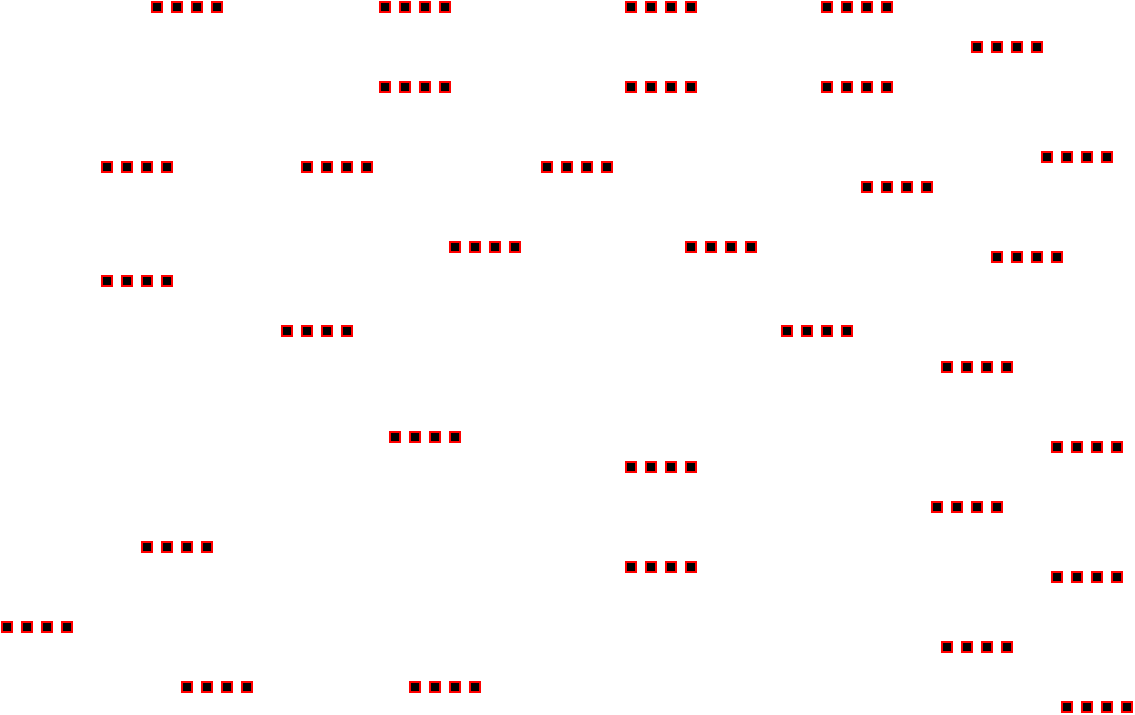 <mxfile version="13.7.9" type="embed"><diagram id="29rGRaMjXw8uRga9VlSF" name="Swarm simulation"><mxGraphModel dx="251" dy="189" grid="1" gridSize="10" guides="1" tooltips="1" connect="1" arrows="1" fold="1" page="1" pageScale="1" pageWidth="583" pageHeight="413" math="0" shadow="0"><root><mxCell id="0"/><mxCell id="1" parent="0"/><object label="" type="drone" id="2"><mxCell style="rounded=0;whiteSpace=wrap;html=1;fillColor=#000000;strokeColor=#FF0000;" parent="1" vertex="1"><mxGeometry x="199" y="40" width="5" height="5" as="geometry"/></mxCell></object><object label="" type="drone" id="6"><mxCell style="rounded=0;whiteSpace=wrap;html=1;fillColor=#000000;strokeColor=#FF0000;" parent="1" vertex="1"><mxGeometry x="209" y="40" width="5" height="5" as="geometry"/></mxCell></object><object label="" type="drone" id="7"><mxCell style="rounded=0;whiteSpace=wrap;html=1;fillColor=#000000;strokeColor=#FF0000;" parent="1" vertex="1"><mxGeometry x="219" y="40" width="5" height="5" as="geometry"/></mxCell></object><object label="" type="drone" id="8"><mxCell style="rounded=0;whiteSpace=wrap;html=1;fillColor=#000000;strokeColor=#FF0000;" parent="1" vertex="1"><mxGeometry x="229" y="40" width="5" height="5" as="geometry"/></mxCell></object><object label="" type="drone" id="13"><mxCell style="rounded=0;whiteSpace=wrap;html=1;fillColor=#000000;strokeColor=#FF0000;" parent="1" vertex="1"><mxGeometry x="199" y="80" width="5" height="5" as="geometry"/></mxCell></object><object label="" type="drone" id="14"><mxCell style="rounded=0;whiteSpace=wrap;html=1;fillColor=#000000;strokeColor=#FF0000;" parent="1" vertex="1"><mxGeometry x="209" y="80" width="5" height="5" as="geometry"/></mxCell></object><object label="" type="drone" id="15"><mxCell style="rounded=0;whiteSpace=wrap;html=1;fillColor=#000000;strokeColor=#FF0000;" parent="1" vertex="1"><mxGeometry x="219" y="80" width="5" height="5" as="geometry"/></mxCell></object><object label="" type="drone" id="16"><mxCell style="rounded=0;whiteSpace=wrap;html=1;fillColor=#000000;strokeColor=#FF0000;" parent="1" vertex="1"><mxGeometry x="229" y="80" width="5" height="5" as="geometry"/></mxCell></object><object label="" type="drone" id="17"><mxCell style="rounded=0;whiteSpace=wrap;html=1;fillColor=#000000;strokeColor=#FF0000;" parent="1" vertex="1"><mxGeometry x="322" y="80" width="5" height="5" as="geometry"/></mxCell></object><object label="" type="drone" id="18"><mxCell style="rounded=0;whiteSpace=wrap;html=1;fillColor=#000000;strokeColor=#FF0000;" parent="1" vertex="1"><mxGeometry x="332" y="80" width="5" height="5" as="geometry"/></mxCell></object><object label="" type="drone" id="19"><mxCell style="rounded=0;whiteSpace=wrap;html=1;fillColor=#000000;strokeColor=#FF0000;" parent="1" vertex="1"><mxGeometry x="342" y="80" width="5" height="5" as="geometry"/></mxCell></object><object label="" type="drone" id="20"><mxCell style="rounded=0;whiteSpace=wrap;html=1;fillColor=#000000;strokeColor=#FF0000;" parent="1" vertex="1"><mxGeometry x="352" y="80" width="5" height="5" as="geometry"/></mxCell></object><object label="" type="drone" id="21"><mxCell style="rounded=0;whiteSpace=wrap;html=1;fillColor=#000000;strokeColor=#FF0000;" parent="1" vertex="1"><mxGeometry x="322" y="40" width="5" height="5" as="geometry"/></mxCell></object><object label="" type="drone" id="22"><mxCell style="rounded=0;whiteSpace=wrap;html=1;fillColor=#000000;strokeColor=#FF0000;" parent="1" vertex="1"><mxGeometry x="332" y="40" width="5" height="5" as="geometry"/></mxCell></object><object label="" type="drone" id="23"><mxCell style="rounded=0;whiteSpace=wrap;html=1;fillColor=#000000;strokeColor=#FF0000;" parent="1" vertex="1"><mxGeometry x="342" y="40" width="5" height="5" as="geometry"/></mxCell></object><object label="" type="drone" id="24"><mxCell style="rounded=0;whiteSpace=wrap;html=1;fillColor=#000000;strokeColor=#FF0000;" parent="1" vertex="1"><mxGeometry x="352" y="40" width="5" height="5" as="geometry"/></mxCell></object><object label="" type="drone" id="41"><mxCell style="rounded=0;whiteSpace=wrap;html=1;fillColor=#000000;strokeColor=#FF0000;" parent="1" vertex="1"><mxGeometry x="85" y="40" width="5" height="5" as="geometry"/></mxCell></object><object label="" type="drone" id="42"><mxCell style="rounded=0;whiteSpace=wrap;html=1;fillColor=#000000;strokeColor=#FF0000;" parent="1" vertex="1"><mxGeometry x="95" y="40" width="5" height="5" as="geometry"/></mxCell></object><object label="" type="drone" id="43"><mxCell style="rounded=0;whiteSpace=wrap;html=1;fillColor=#000000;strokeColor=#FF0000;" parent="1" vertex="1"><mxGeometry x="105" y="40" width="5" height="5" as="geometry"/></mxCell></object><object label="" type="drone" id="44"><mxCell style="rounded=0;whiteSpace=wrap;html=1;fillColor=#000000;strokeColor=#FF0000;" parent="1" vertex="1"><mxGeometry x="115" y="40" width="5" height="5" as="geometry"/></mxCell></object><object label="" type="drone" id="45"><mxCell style="rounded=0;whiteSpace=wrap;html=1;fillColor=#000000;strokeColor=#FF0000;" parent="1" vertex="1"><mxGeometry x="160" y="120" width="5" height="5" as="geometry"/></mxCell></object><object label="" type="drone" id="46"><mxCell style="rounded=0;whiteSpace=wrap;html=1;fillColor=#000000;strokeColor=#FF0000;" parent="1" vertex="1"><mxGeometry x="170" y="120" width="5" height="5" as="geometry"/></mxCell></object><object label="" type="drone" id="47"><mxCell style="rounded=0;whiteSpace=wrap;html=1;fillColor=#000000;strokeColor=#FF0000;" parent="1" vertex="1"><mxGeometry x="180" y="120" width="5" height="5" as="geometry"/></mxCell></object><object label="" type="drone" id="48"><mxCell style="rounded=0;whiteSpace=wrap;html=1;fillColor=#000000;strokeColor=#FF0000;" parent="1" vertex="1"><mxGeometry x="190" y="120" width="5" height="5" as="geometry"/></mxCell></object><object label="" type="drone" id="49"><mxCell style="rounded=0;whiteSpace=wrap;html=1;fillColor=#000000;strokeColor=#FF0000;" parent="1" vertex="1"><mxGeometry x="60" y="177" width="5" height="5" as="geometry"/></mxCell></object><object label="" type="drone" id="50"><mxCell style="rounded=0;whiteSpace=wrap;html=1;fillColor=#000000;strokeColor=#FF0000;" parent="1" vertex="1"><mxGeometry x="70" y="177" width="5" height="5" as="geometry"/></mxCell></object><object label="" type="drone" id="51"><mxCell style="rounded=0;whiteSpace=wrap;html=1;fillColor=#000000;strokeColor=#FF0000;" parent="1" vertex="1"><mxGeometry x="80" y="177" width="5" height="5" as="geometry"/></mxCell></object><object label="" type="drone" id="52"><mxCell style="rounded=0;whiteSpace=wrap;html=1;fillColor=#000000;strokeColor=#FF0000;" parent="1" vertex="1"><mxGeometry x="90" y="177" width="5" height="5" as="geometry"/></mxCell></object><object label="" type="drone" id="53"><mxCell style="rounded=0;whiteSpace=wrap;html=1;fillColor=#000000;strokeColor=#FF0000;" parent="1" vertex="1"><mxGeometry x="150" y="202" width="5" height="5" as="geometry"/></mxCell></object><object label="" type="drone" id="54"><mxCell style="rounded=0;whiteSpace=wrap;html=1;fillColor=#000000;strokeColor=#FF0000;" parent="1" vertex="1"><mxGeometry x="160" y="202" width="5" height="5" as="geometry"/></mxCell></object><object label="" type="drone" id="55"><mxCell style="rounded=0;whiteSpace=wrap;html=1;fillColor=#000000;strokeColor=#FF0000;" parent="1" vertex="1"><mxGeometry x="170" y="202" width="5" height="5" as="geometry"/></mxCell></object><object label="" type="drone" id="56"><mxCell style="rounded=0;whiteSpace=wrap;html=1;fillColor=#000000;strokeColor=#FF0000;" parent="1" vertex="1"><mxGeometry x="180" y="202" width="5" height="5" as="geometry"/></mxCell></object><object label="" type="drone" id="57"><mxCell style="rounded=0;whiteSpace=wrap;html=1;fillColor=#000000;strokeColor=#FF0000;" parent="1" vertex="1"><mxGeometry x="234" y="160" width="5" height="5" as="geometry"/></mxCell></object><object label="" type="drone" id="58"><mxCell style="rounded=0;whiteSpace=wrap;html=1;fillColor=#000000;strokeColor=#FF0000;" parent="1" vertex="1"><mxGeometry x="244" y="160" width="5" height="5" as="geometry"/></mxCell></object><object label="" type="drone" id="59"><mxCell style="rounded=0;whiteSpace=wrap;html=1;fillColor=#000000;strokeColor=#FF0000;" parent="1" vertex="1"><mxGeometry x="254" y="160" width="5" height="5" as="geometry"/></mxCell></object><object label="" type="drone" id="60"><mxCell style="rounded=0;whiteSpace=wrap;html=1;fillColor=#000000;strokeColor=#FF0000;" parent="1" vertex="1"><mxGeometry x="264" y="160" width="5" height="5" as="geometry"/></mxCell></object><object label="" type="drone" id="61"><mxCell style="rounded=0;whiteSpace=wrap;html=1;fillColor=#000000;strokeColor=#FF0000;" parent="1" vertex="1"><mxGeometry x="322" y="320" width="5" height="5" as="geometry"/></mxCell></object><object label="" type="drone" id="62"><mxCell style="rounded=0;whiteSpace=wrap;html=1;fillColor=#000000;strokeColor=#FF0000;" parent="1" vertex="1"><mxGeometry x="332" y="320" width="5" height="5" as="geometry"/></mxCell></object><object label="" type="drone" id="63"><mxCell style="rounded=0;whiteSpace=wrap;html=1;fillColor=#000000;strokeColor=#FF0000;" parent="1" vertex="1"><mxGeometry x="342" y="320" width="5" height="5" as="geometry"/></mxCell></object><object label="" type="drone" id="64"><mxCell style="rounded=0;whiteSpace=wrap;html=1;fillColor=#000000;strokeColor=#FF0000;" parent="1" vertex="1"><mxGeometry x="352" y="320" width="5" height="5" as="geometry"/></mxCell></object><object label="" type="drone" id="65"><mxCell style="rounded=0;whiteSpace=wrap;html=1;fillColor=#000000;strokeColor=#FF0000;" parent="1" vertex="1"><mxGeometry x="80" y="310" width="5" height="5" as="geometry"/></mxCell></object><object label="" type="drone" id="66"><mxCell style="rounded=0;whiteSpace=wrap;html=1;fillColor=#000000;strokeColor=#FF0000;" parent="1" vertex="1"><mxGeometry x="90" y="310" width="5" height="5" as="geometry"/></mxCell></object><object label="" type="drone" id="67"><mxCell style="rounded=0;whiteSpace=wrap;html=1;fillColor=#000000;strokeColor=#FF0000;" parent="1" vertex="1"><mxGeometry x="100" y="310" width="5" height="5" as="geometry"/></mxCell></object><object label="" type="drone" id="68"><mxCell style="rounded=0;whiteSpace=wrap;html=1;fillColor=#000000;strokeColor=#FF0000;" parent="1" vertex="1"><mxGeometry x="110" y="310" width="5" height="5" as="geometry"/></mxCell></object><object label="" type="drone" id="69"><mxCell style="rounded=0;whiteSpace=wrap;html=1;fillColor=#000000;strokeColor=#FF0000;" parent="1" vertex="1"><mxGeometry x="214" y="380" width="5" height="5" as="geometry"/></mxCell></object><object label="" type="drone" id="70"><mxCell style="rounded=0;whiteSpace=wrap;html=1;fillColor=#000000;strokeColor=#FF0000;" parent="1" vertex="1"><mxGeometry x="224" y="380" width="5" height="5" as="geometry"/></mxCell></object><object label="" type="drone" id="71"><mxCell style="rounded=0;whiteSpace=wrap;html=1;fillColor=#000000;strokeColor=#FF0000;" parent="1" vertex="1"><mxGeometry x="234" y="380" width="5" height="5" as="geometry"/></mxCell></object><object label="" type="drone" id="72"><mxCell style="rounded=0;whiteSpace=wrap;html=1;fillColor=#000000;strokeColor=#FF0000;" parent="1" vertex="1"><mxGeometry x="244" y="380" width="5" height="5" as="geometry"/></mxCell></object><object label="" type="drone" id="73"><mxCell style="rounded=0;whiteSpace=wrap;html=1;fillColor=#000000;strokeColor=#FF0000;" parent="1" vertex="1"><mxGeometry x="352" y="160" width="5" height="5" as="geometry"/></mxCell></object><object label="" type="drone" id="74"><mxCell style="rounded=0;whiteSpace=wrap;html=1;fillColor=#000000;strokeColor=#FF0000;" parent="1" vertex="1"><mxGeometry x="362" y="160" width="5" height="5" as="geometry"/></mxCell></object><object label="" type="drone" id="75"><mxCell style="rounded=0;whiteSpace=wrap;html=1;fillColor=#000000;strokeColor=#FF0000;" parent="1" vertex="1"><mxGeometry x="372" y="160" width="5" height="5" as="geometry"/></mxCell></object><object label="" type="drone" id="76"><mxCell style="rounded=0;whiteSpace=wrap;html=1;fillColor=#000000;strokeColor=#FF0000;" parent="1" vertex="1"><mxGeometry x="382" y="160" width="5" height="5" as="geometry"/></mxCell></object><object label="" type="drone" id="77"><mxCell style="rounded=0;whiteSpace=wrap;html=1;fillColor=#000000;strokeColor=#FF0000;" parent="1" vertex="1"><mxGeometry x="204" y="255" width="5" height="5" as="geometry"/></mxCell></object><object label="" type="drone" id="78"><mxCell style="rounded=0;whiteSpace=wrap;html=1;fillColor=#000000;strokeColor=#FF0000;" parent="1" vertex="1"><mxGeometry x="214" y="255" width="5" height="5" as="geometry"/></mxCell></object><object label="" type="drone" id="79"><mxCell style="rounded=0;whiteSpace=wrap;html=1;fillColor=#000000;strokeColor=#FF0000;" parent="1" vertex="1"><mxGeometry x="224" y="255" width="5" height="5" as="geometry"/></mxCell></object><object label="" type="drone" id="80"><mxCell style="rounded=0;whiteSpace=wrap;html=1;fillColor=#000000;strokeColor=#FF0000;" parent="1" vertex="1"><mxGeometry x="234" y="255" width="5" height="5" as="geometry"/></mxCell></object><object label="" type="drone" id="81"><mxCell style="rounded=0;whiteSpace=wrap;html=1;fillColor=#000000;strokeColor=#FF0000;" parent="1" vertex="1"><mxGeometry x="10" y="350" width="5" height="5" as="geometry"/></mxCell></object><object label="" type="drone" id="82"><mxCell style="rounded=0;whiteSpace=wrap;html=1;fillColor=#000000;strokeColor=#FF0000;" parent="1" vertex="1"><mxGeometry x="20" y="350" width="5" height="5" as="geometry"/></mxCell></object><object label="" type="drone" id="83"><mxCell style="rounded=0;whiteSpace=wrap;html=1;fillColor=#000000;strokeColor=#FF0000;" parent="1" vertex="1"><mxGeometry x="30" y="350" width="5" height="5" as="geometry"/></mxCell></object><object label="" type="drone" id="84"><mxCell style="rounded=0;whiteSpace=wrap;html=1;fillColor=#000000;strokeColor=#FF0000;" parent="1" vertex="1"><mxGeometry x="40" y="350" width="5" height="5" as="geometry"/></mxCell></object><object label="" type="drone" id="85"><mxCell style="rounded=0;whiteSpace=wrap;html=1;fillColor=#000000;strokeColor=#FF0000;" parent="1" vertex="1"><mxGeometry x="100" y="380" width="5" height="5" as="geometry"/></mxCell></object><object label="" type="drone" id="86"><mxCell style="rounded=0;whiteSpace=wrap;html=1;fillColor=#000000;strokeColor=#FF0000;" parent="1" vertex="1"><mxGeometry x="110" y="380" width="5" height="5" as="geometry"/></mxCell></object><object label="" type="drone" id="87"><mxCell style="rounded=0;whiteSpace=wrap;html=1;fillColor=#000000;strokeColor=#FF0000;" parent="1" vertex="1"><mxGeometry x="120" y="380" width="5" height="5" as="geometry"/></mxCell></object><object label="" type="drone" id="88"><mxCell style="rounded=0;whiteSpace=wrap;html=1;fillColor=#000000;strokeColor=#FF0000;" parent="1" vertex="1"><mxGeometry x="130" y="380" width="5" height="5" as="geometry"/></mxCell></object><object label="" type="drone" id="89"><mxCell style="rounded=0;whiteSpace=wrap;html=1;fillColor=#000000;strokeColor=#FF0000;" parent="1" vertex="1"><mxGeometry x="475" y="290" width="5" height="5" as="geometry"/></mxCell></object><object label="" type="drone" id="90"><mxCell style="rounded=0;whiteSpace=wrap;html=1;fillColor=#000000;strokeColor=#FF0000;" parent="1" vertex="1"><mxGeometry x="485" y="290" width="5" height="5" as="geometry"/></mxCell></object><object label="" type="drone" id="91"><mxCell style="rounded=0;whiteSpace=wrap;html=1;fillColor=#000000;strokeColor=#FF0000;" parent="1" vertex="1"><mxGeometry x="495" y="290" width="5" height="5" as="geometry"/></mxCell></object><object label="" type="drone" id="92"><mxCell style="rounded=0;whiteSpace=wrap;html=1;fillColor=#000000;strokeColor=#FF0000;" parent="1" vertex="1"><mxGeometry x="505" y="290" width="5" height="5" as="geometry"/></mxCell></object><object label="" type="drone" id="93"><mxCell style="rounded=0;whiteSpace=wrap;html=1;fillColor=#000000;strokeColor=#FF0000;" parent="1" vertex="1"><mxGeometry x="535" y="325" width="5" height="5" as="geometry"/></mxCell></object><object label="" type="drone" id="94"><mxCell style="rounded=0;whiteSpace=wrap;html=1;fillColor=#000000;strokeColor=#FF0000;" parent="1" vertex="1"><mxGeometry x="545" y="325" width="5" height="5" as="geometry"/></mxCell></object><object label="" type="drone" id="95"><mxCell style="rounded=0;whiteSpace=wrap;html=1;fillColor=#000000;strokeColor=#FF0000;" parent="1" vertex="1"><mxGeometry x="555" y="325" width="5" height="5" as="geometry"/></mxCell></object><object label="" type="drone" id="96"><mxCell style="rounded=0;whiteSpace=wrap;html=1;fillColor=#000000;strokeColor=#FF0000;" parent="1" vertex="1"><mxGeometry x="565" y="325" width="5" height="5" as="geometry"/></mxCell></object><object label="" type="drone" id="97"><mxCell style="rounded=0;whiteSpace=wrap;html=1;fillColor=#000000;strokeColor=#FF0000;" parent="1" vertex="1"><mxGeometry x="480" y="360" width="5" height="5" as="geometry"/></mxCell></object><object label="" type="drone" id="98"><mxCell style="rounded=0;whiteSpace=wrap;html=1;fillColor=#000000;strokeColor=#FF0000;" parent="1" vertex="1"><mxGeometry x="490" y="360" width="5" height="5" as="geometry"/></mxCell></object><object label="" type="drone" id="99"><mxCell style="rounded=0;whiteSpace=wrap;html=1;fillColor=#000000;strokeColor=#FF0000;" parent="1" vertex="1"><mxGeometry x="500" y="360" width="5" height="5" as="geometry"/></mxCell></object><object label="" type="drone" id="100"><mxCell style="rounded=0;whiteSpace=wrap;html=1;fillColor=#000000;strokeColor=#FF0000;" parent="1" vertex="1"><mxGeometry x="510" y="360" width="5" height="5" as="geometry"/></mxCell></object><object label="" type="drone" id="101"><mxCell style="rounded=0;whiteSpace=wrap;html=1;fillColor=#000000;strokeColor=#FF0000;" parent="1" vertex="1"><mxGeometry x="540" y="390" width="5" height="5" as="geometry"/></mxCell></object><object label="" type="drone" id="102"><mxCell style="rounded=0;whiteSpace=wrap;html=1;fillColor=#000000;strokeColor=#FF0000;" parent="1" vertex="1"><mxGeometry x="550" y="390" width="5" height="5" as="geometry"/></mxCell></object><object label="" type="drone" id="103"><mxCell style="rounded=0;whiteSpace=wrap;html=1;fillColor=#000000;strokeColor=#FF0000;" parent="1" vertex="1"><mxGeometry x="560" y="390" width="5" height="5" as="geometry"/></mxCell></object><object label="" type="drone" id="104"><mxCell style="rounded=0;whiteSpace=wrap;html=1;fillColor=#000000;strokeColor=#FF0000;" parent="1" vertex="1"><mxGeometry x="570" y="390" width="5" height="5" as="geometry"/></mxCell></object><object label="" type="drone" id="105"><mxCell style="rounded=0;whiteSpace=wrap;html=1;fillColor=#000000;strokeColor=#FF0000;" parent="1" vertex="1"><mxGeometry x="420" y="40" width="5" height="5" as="geometry"/></mxCell></object><object label="" type="drone" id="106"><mxCell style="rounded=0;whiteSpace=wrap;html=1;fillColor=#000000;strokeColor=#FF0000;" parent="1" vertex="1"><mxGeometry x="430" y="40" width="5" height="5" as="geometry"/></mxCell></object><object label="" type="drone" id="107"><mxCell style="rounded=0;whiteSpace=wrap;html=1;fillColor=#000000;strokeColor=#FF0000;" parent="1" vertex="1"><mxGeometry x="440" y="40" width="5" height="5" as="geometry"/></mxCell></object><object label="" type="drone" id="108"><mxCell style="rounded=0;whiteSpace=wrap;html=1;fillColor=#000000;strokeColor=#FF0000;" parent="1" vertex="1"><mxGeometry x="450" y="40" width="5" height="5" as="geometry"/></mxCell></object><object label="" type="drone" id="109"><mxCell style="rounded=0;whiteSpace=wrap;html=1;fillColor=#000000;strokeColor=#FF0000;" parent="1" vertex="1"><mxGeometry x="420" y="80" width="5" height="5" as="geometry"/></mxCell></object><object label="" type="drone" id="110"><mxCell style="rounded=0;whiteSpace=wrap;html=1;fillColor=#000000;strokeColor=#FF0000;" parent="1" vertex="1"><mxGeometry x="430" y="80" width="5" height="5" as="geometry"/></mxCell></object><object label="" type="drone" id="111"><mxCell style="rounded=0;whiteSpace=wrap;html=1;fillColor=#000000;strokeColor=#FF0000;" parent="1" vertex="1"><mxGeometry x="440" y="80" width="5" height="5" as="geometry"/></mxCell></object><object label="" type="drone" id="112"><mxCell style="rounded=0;whiteSpace=wrap;html=1;fillColor=#000000;strokeColor=#FF0000;" parent="1" vertex="1"><mxGeometry x="450" y="80" width="5" height="5" as="geometry"/></mxCell></object><object label="" type="drone" id="113"><mxCell style="rounded=0;whiteSpace=wrap;html=1;fillColor=#000000;strokeColor=#FF0000;" parent="1" vertex="1"><mxGeometry x="495" y="60" width="5" height="5" as="geometry"/></mxCell></object><object label="" type="drone" id="114"><mxCell style="rounded=0;whiteSpace=wrap;html=1;fillColor=#000000;strokeColor=#FF0000;" parent="1" vertex="1"><mxGeometry x="505" y="60" width="5" height="5" as="geometry"/></mxCell></object><object label="" type="drone" id="115"><mxCell style="rounded=0;whiteSpace=wrap;html=1;fillColor=#000000;strokeColor=#FF0000;" parent="1" vertex="1"><mxGeometry x="515" y="60" width="5" height="5" as="geometry"/></mxCell></object><object label="" type="drone" id="116"><mxCell style="rounded=0;whiteSpace=wrap;html=1;fillColor=#000000;strokeColor=#FF0000;" parent="1" vertex="1"><mxGeometry x="525" y="60" width="5" height="5" as="geometry"/></mxCell></object><object label="" type="drone" id="117"><mxCell style="rounded=0;whiteSpace=wrap;html=1;fillColor=#000000;strokeColor=#FF0000;" parent="1" vertex="1"><mxGeometry x="530" y="115" width="5" height="5" as="geometry"/></mxCell></object><object label="" type="drone" id="118"><mxCell style="rounded=0;whiteSpace=wrap;html=1;fillColor=#000000;strokeColor=#FF0000;" parent="1" vertex="1"><mxGeometry x="540" y="115" width="5" height="5" as="geometry"/></mxCell></object><object label="" type="drone" id="119"><mxCell style="rounded=0;whiteSpace=wrap;html=1;fillColor=#000000;strokeColor=#FF0000;" parent="1" vertex="1"><mxGeometry x="550" y="115" width="5" height="5" as="geometry"/></mxCell></object><object label="" type="drone" id="120"><mxCell style="rounded=0;whiteSpace=wrap;html=1;fillColor=#000000;strokeColor=#FF0000;" parent="1" vertex="1"><mxGeometry x="560" y="115" width="5" height="5" as="geometry"/></mxCell></object><object label="" type="drone" id="121"><mxCell style="rounded=0;whiteSpace=wrap;html=1;fillColor=#000000;strokeColor=#FF0000;" parent="1" vertex="1"><mxGeometry x="60" y="120" width="5" height="5" as="geometry"/></mxCell></object><object label="" type="drone" id="122"><mxCell style="rounded=0;whiteSpace=wrap;html=1;fillColor=#000000;strokeColor=#FF0000;" parent="1" vertex="1"><mxGeometry x="70" y="120" width="5" height="5" as="geometry"/></mxCell></object><object label="" type="drone" id="123"><mxCell style="rounded=0;whiteSpace=wrap;html=1;fillColor=#000000;strokeColor=#FF0000;" parent="1" vertex="1"><mxGeometry x="80" y="120" width="5" height="5" as="geometry"/></mxCell></object><object label="" type="drone" id="124"><mxCell style="rounded=0;whiteSpace=wrap;html=1;fillColor=#000000;strokeColor=#FF0000;" parent="1" vertex="1"><mxGeometry x="90" y="120" width="5" height="5" as="geometry"/></mxCell></object><object label="" type="drone" id="125"><mxCell style="rounded=0;whiteSpace=wrap;html=1;fillColor=#000000;strokeColor=#FF0000;" parent="1" vertex="1"><mxGeometry x="400" y="202" width="5" height="5" as="geometry"/></mxCell></object><object label="" type="drone" id="126"><mxCell style="rounded=0;whiteSpace=wrap;html=1;fillColor=#000000;strokeColor=#FF0000;" parent="1" vertex="1"><mxGeometry x="410" y="202" width="5" height="5" as="geometry"/></mxCell></object><object label="" type="drone" id="127"><mxCell style="rounded=0;whiteSpace=wrap;html=1;fillColor=#000000;strokeColor=#FF0000;" parent="1" vertex="1"><mxGeometry x="420" y="202" width="5" height="5" as="geometry"/></mxCell></object><object label="" type="drone" id="128"><mxCell style="rounded=0;whiteSpace=wrap;html=1;fillColor=#000000;strokeColor=#FF0000;" parent="1" vertex="1"><mxGeometry x="430" y="202" width="5" height="5" as="geometry"/></mxCell></object><object label="" type="drone" id="129"><mxCell style="rounded=0;whiteSpace=wrap;html=1;fillColor=#000000;strokeColor=#FF0000;" parent="1" vertex="1"><mxGeometry x="280" y="120" width="5" height="5" as="geometry"/></mxCell></object><object label="" type="drone" id="130"><mxCell style="rounded=0;whiteSpace=wrap;html=1;fillColor=#000000;strokeColor=#FF0000;" parent="1" vertex="1"><mxGeometry x="290" y="120" width="5" height="5" as="geometry"/></mxCell></object><object label="" type="drone" id="131"><mxCell style="rounded=0;whiteSpace=wrap;html=1;fillColor=#000000;strokeColor=#FF0000;" parent="1" vertex="1"><mxGeometry x="300" y="120" width="5" height="5" as="geometry"/></mxCell></object><object label="" type="drone" id="132"><mxCell style="rounded=0;whiteSpace=wrap;html=1;fillColor=#000000;strokeColor=#FF0000;" parent="1" vertex="1"><mxGeometry x="310" y="120" width="5" height="5" as="geometry"/></mxCell></object><object label="" type="drone" id="133"><mxCell style="rounded=0;whiteSpace=wrap;html=1;fillColor=#000000;strokeColor=#FF0000;" parent="1" vertex="1"><mxGeometry x="322" y="270" width="5" height="5" as="geometry"/></mxCell></object><object label="" type="drone" id="134"><mxCell style="rounded=0;whiteSpace=wrap;html=1;fillColor=#000000;strokeColor=#FF0000;" parent="1" vertex="1"><mxGeometry x="332" y="270" width="5" height="5" as="geometry"/></mxCell></object><object label="" type="drone" id="135"><mxCell style="rounded=0;whiteSpace=wrap;html=1;fillColor=#000000;strokeColor=#FF0000;" parent="1" vertex="1"><mxGeometry x="342" y="270" width="5" height="5" as="geometry"/></mxCell></object><object label="" type="drone" id="136"><mxCell style="rounded=0;whiteSpace=wrap;html=1;fillColor=#000000;strokeColor=#FF0000;" parent="1" vertex="1"><mxGeometry x="352" y="270" width="5" height="5" as="geometry"/></mxCell></object><object label="" type="drone" id="137"><mxCell style="rounded=0;whiteSpace=wrap;html=1;fillColor=#000000;strokeColor=#FF0000;" parent="1" vertex="1"><mxGeometry x="440" y="130" width="5" height="5" as="geometry"/></mxCell></object><object label="" type="drone" id="138"><mxCell style="rounded=0;whiteSpace=wrap;html=1;fillColor=#000000;strokeColor=#FF0000;" parent="1" vertex="1"><mxGeometry x="450" y="130" width="5" height="5" as="geometry"/></mxCell></object><object label="" type="drone" id="139"><mxCell style="rounded=0;whiteSpace=wrap;html=1;fillColor=#000000;strokeColor=#FF0000;" parent="1" vertex="1"><mxGeometry x="460" y="130" width="5" height="5" as="geometry"/></mxCell></object><object label="" type="drone" id="140"><mxCell style="rounded=0;whiteSpace=wrap;html=1;fillColor=#000000;strokeColor=#FF0000;" parent="1" vertex="1"><mxGeometry x="470" y="130" width="5" height="5" as="geometry"/></mxCell></object><object label="" type="drone" id="141"><mxCell style="rounded=0;whiteSpace=wrap;html=1;fillColor=#000000;strokeColor=#FF0000;" parent="1" vertex="1"><mxGeometry x="505" y="165" width="5" height="5" as="geometry"/></mxCell></object><object label="" type="drone" id="142"><mxCell style="rounded=0;whiteSpace=wrap;html=1;fillColor=#000000;strokeColor=#FF0000;" parent="1" vertex="1"><mxGeometry x="515" y="165" width="5" height="5" as="geometry"/></mxCell></object><object label="" type="drone" id="143"><mxCell style="rounded=0;whiteSpace=wrap;html=1;fillColor=#000000;strokeColor=#FF0000;" parent="1" vertex="1"><mxGeometry x="525" y="165" width="5" height="5" as="geometry"/></mxCell></object><object label="" type="drone" id="144"><mxCell style="rounded=0;whiteSpace=wrap;html=1;fillColor=#000000;strokeColor=#FF0000;" parent="1" vertex="1"><mxGeometry x="535" y="165" width="5" height="5" as="geometry"/></mxCell></object><object label="" type="drone" id="145"><mxCell style="rounded=0;whiteSpace=wrap;html=1;fillColor=#000000;strokeColor=#FF0000;" parent="1" vertex="1"><mxGeometry x="480" y="220" width="5" height="5" as="geometry"/></mxCell></object><object label="" type="drone" id="146"><mxCell style="rounded=0;whiteSpace=wrap;html=1;fillColor=#000000;strokeColor=#FF0000;" parent="1" vertex="1"><mxGeometry x="490" y="220" width="5" height="5" as="geometry"/></mxCell></object><object label="" type="drone" id="147"><mxCell style="rounded=0;whiteSpace=wrap;html=1;fillColor=#000000;strokeColor=#FF0000;" parent="1" vertex="1"><mxGeometry x="500" y="220" width="5" height="5" as="geometry"/></mxCell></object><object label="" type="drone" id="148"><mxCell style="rounded=0;whiteSpace=wrap;html=1;fillColor=#000000;strokeColor=#FF0000;" parent="1" vertex="1"><mxGeometry x="510" y="220" width="5" height="5" as="geometry"/></mxCell></object><object label="" type="drone" id="149"><mxCell style="rounded=0;whiteSpace=wrap;html=1;fillColor=#000000;strokeColor=#FF0000;" parent="1" vertex="1"><mxGeometry x="535" y="260" width="5" height="5" as="geometry"/></mxCell></object><object label="" type="drone" id="150"><mxCell style="rounded=0;whiteSpace=wrap;html=1;fillColor=#000000;strokeColor=#FF0000;" parent="1" vertex="1"><mxGeometry x="545" y="260" width="5" height="5" as="geometry"/></mxCell></object><object label="" type="drone" id="151"><mxCell style="rounded=0;whiteSpace=wrap;html=1;fillColor=#000000;strokeColor=#FF0000;" parent="1" vertex="1"><mxGeometry x="555" y="260" width="5" height="5" as="geometry"/></mxCell></object><object label="" type="drone" id="152"><mxCell style="rounded=0;whiteSpace=wrap;html=1;fillColor=#000000;strokeColor=#FF0000;" parent="1" vertex="1"><mxGeometry x="565" y="260" width="5" height="5" as="geometry"/></mxCell></object></root></mxGraphModel></diagram></mxfile>
